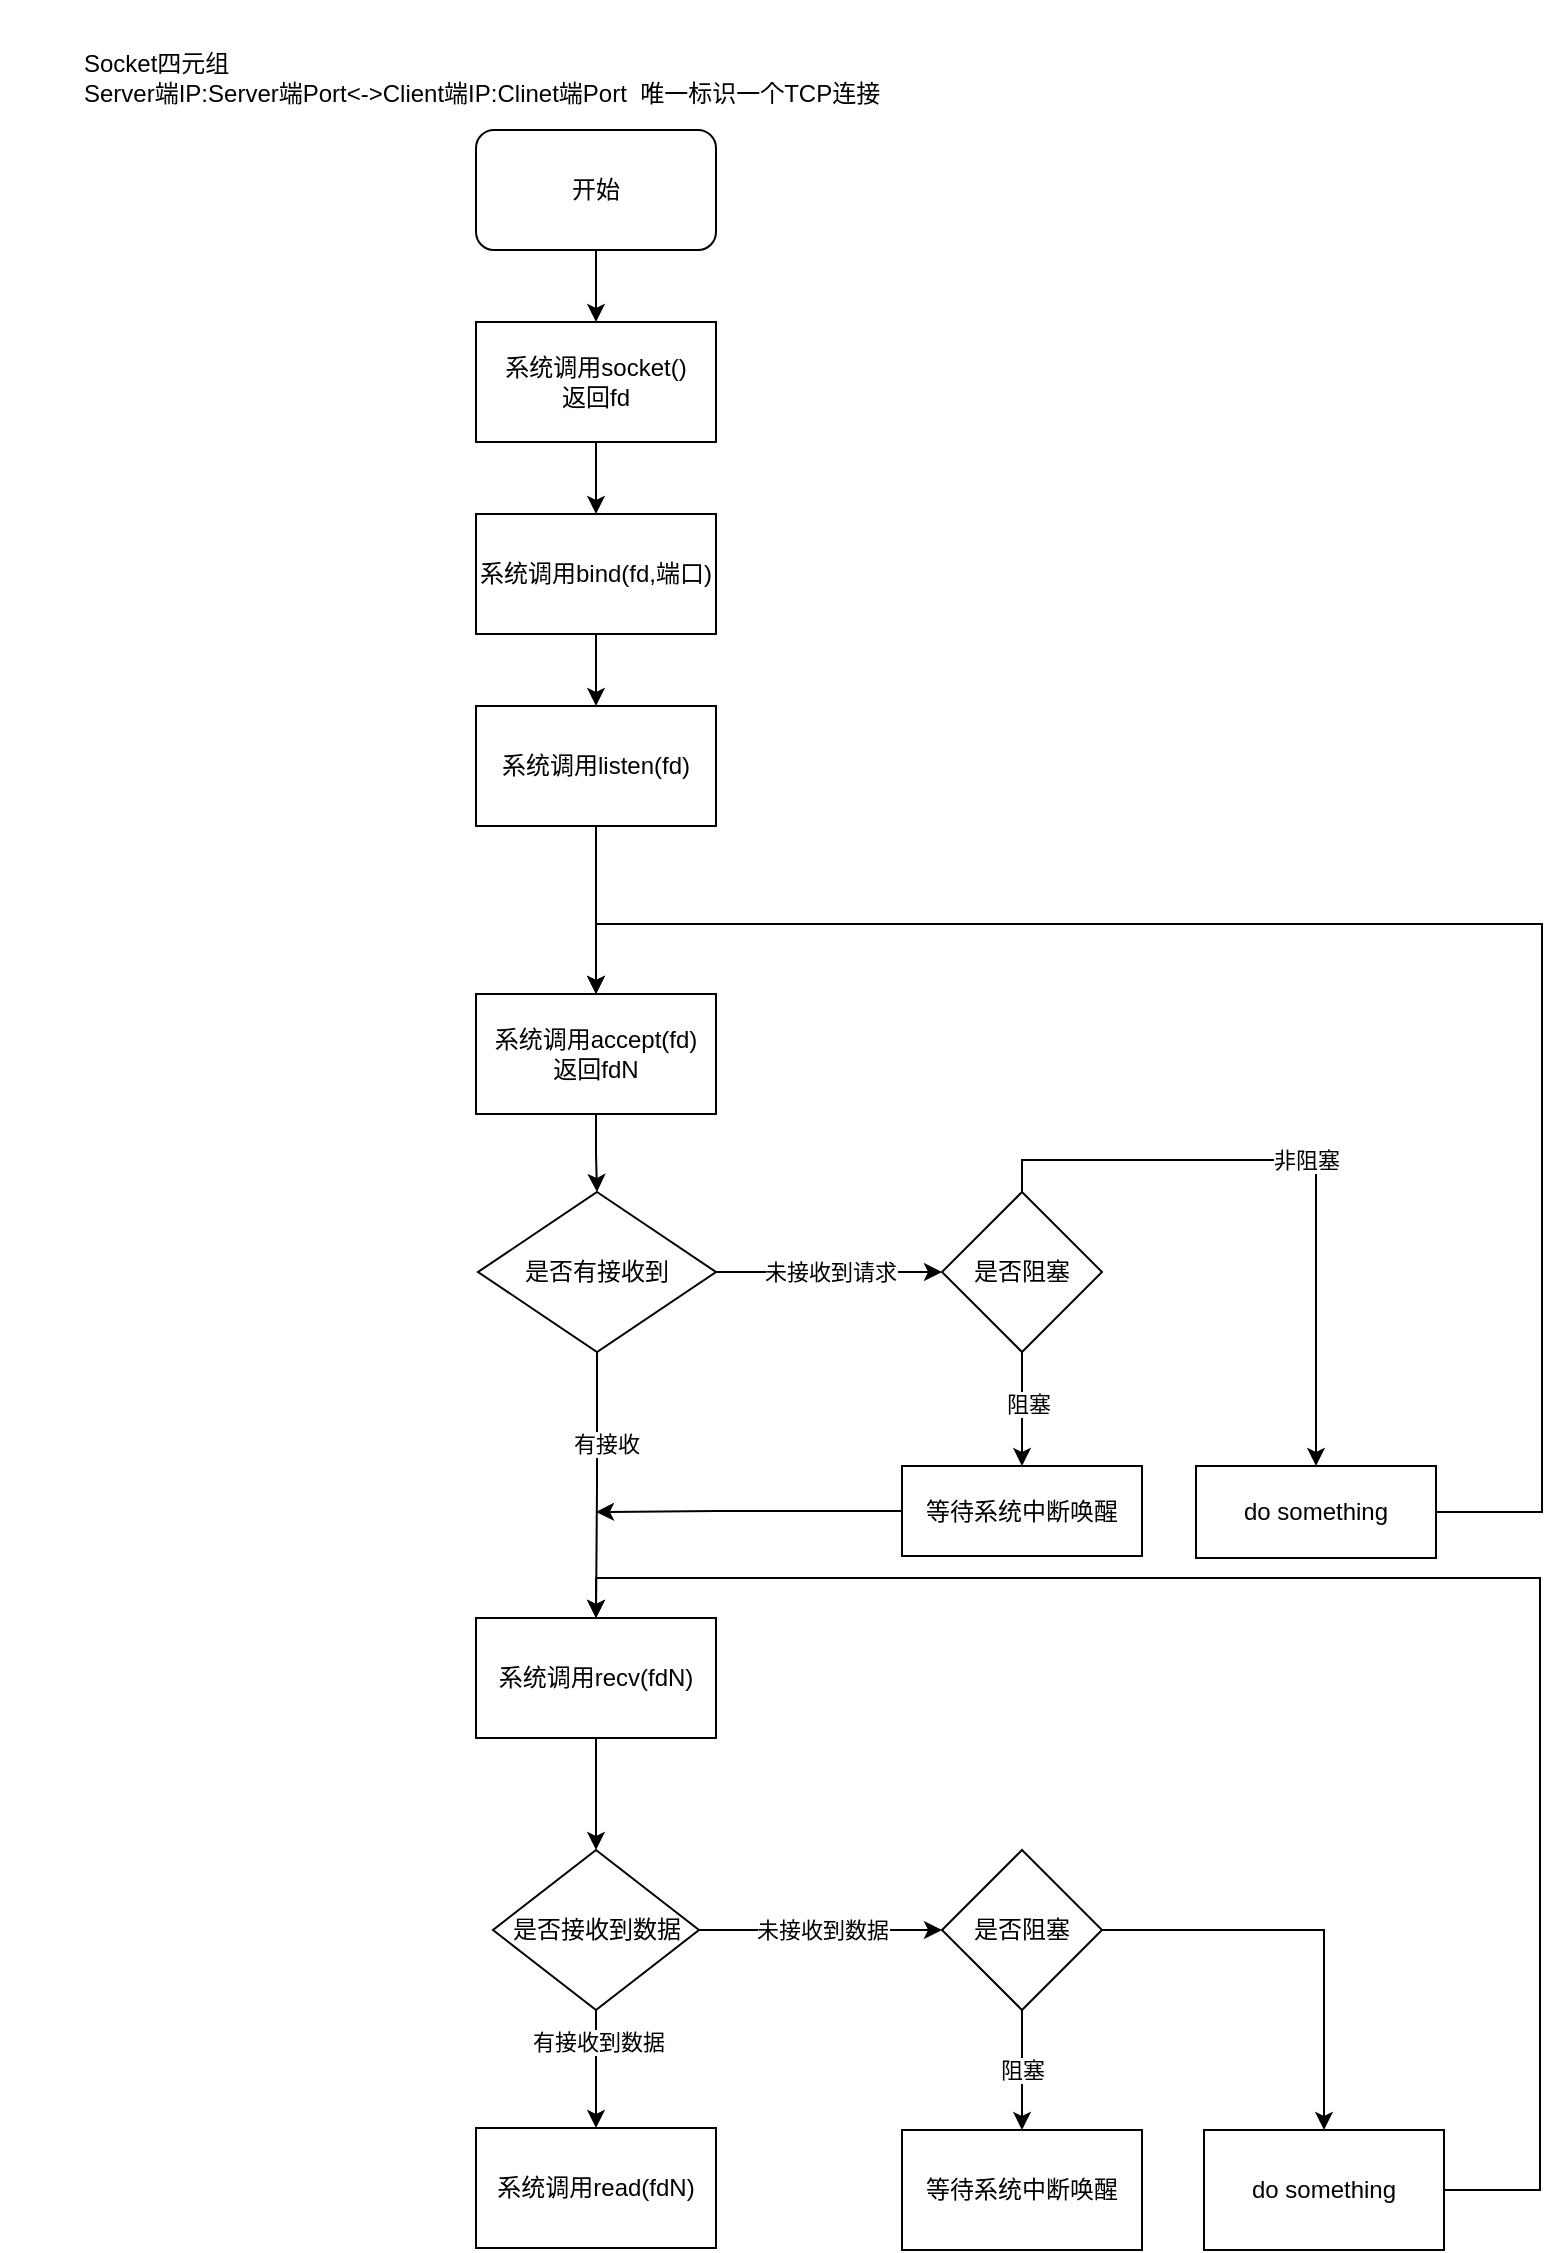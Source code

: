<mxfile version="14.8.0" type="github">
  <diagram id="FrQ8_CAFMjXcX87B2lNz" name="第 1 页">
    <mxGraphModel dx="1426" dy="794" grid="0" gridSize="10" guides="1" tooltips="1" connect="1" arrows="1" fold="1" page="1" pageScale="1" pageWidth="827" pageHeight="1169" math="0" shadow="0">
      <root>
        <mxCell id="0" />
        <mxCell id="1" parent="0" />
        <mxCell id="5oSFcBpaG2POD1FFRAmP-25" style="edgeStyle=orthogonalEdgeStyle;rounded=0;orthogonalLoop=1;jettySize=auto;html=1;" edge="1" parent="1" source="5oSFcBpaG2POD1FFRAmP-1" target="5oSFcBpaG2POD1FFRAmP-5">
          <mxGeometry relative="1" as="geometry" />
        </mxCell>
        <mxCell id="5oSFcBpaG2POD1FFRAmP-1" value="系统调用socket()&lt;br&gt;返回fd" style="rounded=0;whiteSpace=wrap;html=1;" vertex="1" parent="1">
          <mxGeometry x="244" y="206" width="120" height="60" as="geometry" />
        </mxCell>
        <mxCell id="5oSFcBpaG2POD1FFRAmP-2" value="&lt;blockquote style=&quot;margin: 0px 0px 0px 40px ; border: none ; padding: 0px&quot;&gt;Socket四元组&lt;/blockquote&gt;&lt;blockquote style=&quot;margin: 0px 0px 0px 40px ; border: none ; padding: 0px&quot;&gt;Server端IP:Server端Port&amp;lt;-&amp;gt;Client端IP:Clinet端Port&amp;nbsp; 唯一标识一个TCP连接&lt;/blockquote&gt;" style="text;html=1;strokeColor=none;fillColor=none;align=left;verticalAlign=middle;whiteSpace=wrap;rounded=0;" vertex="1" parent="1">
          <mxGeometry x="6" y="45" width="521" height="77" as="geometry" />
        </mxCell>
        <mxCell id="5oSFcBpaG2POD1FFRAmP-24" style="edgeStyle=orthogonalEdgeStyle;rounded=0;orthogonalLoop=1;jettySize=auto;html=1;entryX=0.5;entryY=0;entryDx=0;entryDy=0;" edge="1" parent="1" source="5oSFcBpaG2POD1FFRAmP-3" target="5oSFcBpaG2POD1FFRAmP-1">
          <mxGeometry relative="1" as="geometry" />
        </mxCell>
        <mxCell id="5oSFcBpaG2POD1FFRAmP-3" value="开始" style="rounded=1;whiteSpace=wrap;html=1;align=center;" vertex="1" parent="1">
          <mxGeometry x="244" y="110" width="120" height="60" as="geometry" />
        </mxCell>
        <mxCell id="5oSFcBpaG2POD1FFRAmP-26" style="edgeStyle=orthogonalEdgeStyle;rounded=0;orthogonalLoop=1;jettySize=auto;html=1;entryX=0.5;entryY=0;entryDx=0;entryDy=0;" edge="1" parent="1" source="5oSFcBpaG2POD1FFRAmP-5" target="5oSFcBpaG2POD1FFRAmP-6">
          <mxGeometry relative="1" as="geometry" />
        </mxCell>
        <mxCell id="5oSFcBpaG2POD1FFRAmP-5" value="系统调用bind(fd,端口)" style="rounded=0;whiteSpace=wrap;html=1;align=center;" vertex="1" parent="1">
          <mxGeometry x="244" y="302" width="120" height="60" as="geometry" />
        </mxCell>
        <mxCell id="5oSFcBpaG2POD1FFRAmP-27" style="edgeStyle=orthogonalEdgeStyle;rounded=0;orthogonalLoop=1;jettySize=auto;html=1;entryX=0.5;entryY=0;entryDx=0;entryDy=0;" edge="1" parent="1" source="5oSFcBpaG2POD1FFRAmP-6" target="5oSFcBpaG2POD1FFRAmP-7">
          <mxGeometry relative="1" as="geometry" />
        </mxCell>
        <mxCell id="5oSFcBpaG2POD1FFRAmP-6" value="系统调用listen(fd)" style="rounded=0;whiteSpace=wrap;html=1;align=center;" vertex="1" parent="1">
          <mxGeometry x="244" y="398" width="120" height="60" as="geometry" />
        </mxCell>
        <mxCell id="5oSFcBpaG2POD1FFRAmP-22" style="edgeStyle=orthogonalEdgeStyle;rounded=0;orthogonalLoop=1;jettySize=auto;html=1;entryX=0.5;entryY=0;entryDx=0;entryDy=0;" edge="1" parent="1" source="5oSFcBpaG2POD1FFRAmP-7" target="5oSFcBpaG2POD1FFRAmP-11">
          <mxGeometry relative="1" as="geometry" />
        </mxCell>
        <mxCell id="5oSFcBpaG2POD1FFRAmP-7" value="系统调用accept(fd)&lt;br&gt;返回fdN" style="rounded=0;whiteSpace=wrap;html=1;align=center;" vertex="1" parent="1">
          <mxGeometry x="244" y="542" width="120" height="60" as="geometry" />
        </mxCell>
        <mxCell id="5oSFcBpaG2POD1FFRAmP-29" style="edgeStyle=orthogonalEdgeStyle;rounded=0;orthogonalLoop=1;jettySize=auto;html=1;entryX=0.5;entryY=0;entryDx=0;entryDy=0;" edge="1" parent="1" source="5oSFcBpaG2POD1FFRAmP-9" target="5oSFcBpaG2POD1FFRAmP-28">
          <mxGeometry relative="1" as="geometry" />
        </mxCell>
        <mxCell id="5oSFcBpaG2POD1FFRAmP-9" value="系统调用recv(fdN)" style="rounded=0;whiteSpace=wrap;html=1;align=center;" vertex="1" parent="1">
          <mxGeometry x="244" y="854" width="120" height="60" as="geometry" />
        </mxCell>
        <mxCell id="5oSFcBpaG2POD1FFRAmP-10" value="系统调用read(fdN)" style="rounded=0;whiteSpace=wrap;html=1;align=center;" vertex="1" parent="1">
          <mxGeometry x="244" y="1109" width="120" height="60" as="geometry" />
        </mxCell>
        <mxCell id="5oSFcBpaG2POD1FFRAmP-12" style="edgeStyle=orthogonalEdgeStyle;rounded=0;orthogonalLoop=1;jettySize=auto;html=1;entryX=0.5;entryY=0;entryDx=0;entryDy=0;" edge="1" parent="1" source="5oSFcBpaG2POD1FFRAmP-11" target="5oSFcBpaG2POD1FFRAmP-9">
          <mxGeometry relative="1" as="geometry" />
        </mxCell>
        <mxCell id="5oSFcBpaG2POD1FFRAmP-13" value="有接收" style="edgeLabel;html=1;align=center;verticalAlign=middle;resizable=0;points=[];" vertex="1" connectable="0" parent="5oSFcBpaG2POD1FFRAmP-12">
          <mxGeometry x="-0.321" y="4" relative="1" as="geometry">
            <mxPoint as="offset" />
          </mxGeometry>
        </mxCell>
        <mxCell id="5oSFcBpaG2POD1FFRAmP-15" value="未接收到请求" style="edgeStyle=orthogonalEdgeStyle;rounded=0;orthogonalLoop=1;jettySize=auto;html=1;" edge="1" parent="1" source="5oSFcBpaG2POD1FFRAmP-11" target="5oSFcBpaG2POD1FFRAmP-14">
          <mxGeometry relative="1" as="geometry" />
        </mxCell>
        <mxCell id="5oSFcBpaG2POD1FFRAmP-11" value="是否有接收到" style="rhombus;whiteSpace=wrap;html=1;align=center;" vertex="1" parent="1">
          <mxGeometry x="245" y="641" width="119" height="80" as="geometry" />
        </mxCell>
        <mxCell id="5oSFcBpaG2POD1FFRAmP-17" style="edgeStyle=orthogonalEdgeStyle;rounded=0;orthogonalLoop=1;jettySize=auto;html=1;" edge="1" parent="1" source="5oSFcBpaG2POD1FFRAmP-14" target="5oSFcBpaG2POD1FFRAmP-16">
          <mxGeometry relative="1" as="geometry" />
        </mxCell>
        <mxCell id="5oSFcBpaG2POD1FFRAmP-18" value="阻塞" style="edgeLabel;html=1;align=center;verticalAlign=middle;resizable=0;points=[];" vertex="1" connectable="0" parent="5oSFcBpaG2POD1FFRAmP-17">
          <mxGeometry x="-0.088" y="3" relative="1" as="geometry">
            <mxPoint as="offset" />
          </mxGeometry>
        </mxCell>
        <mxCell id="5oSFcBpaG2POD1FFRAmP-19" value="非阻塞" style="edgeStyle=orthogonalEdgeStyle;rounded=0;orthogonalLoop=1;jettySize=auto;html=1;entryX=0.5;entryY=0;entryDx=0;entryDy=0;" edge="1" parent="1" source="5oSFcBpaG2POD1FFRAmP-14" target="5oSFcBpaG2POD1FFRAmP-20">
          <mxGeometry relative="1" as="geometry">
            <mxPoint x="307" y="639" as="targetPoint" />
            <Array as="points">
              <mxPoint x="517" y="625" />
              <mxPoint x="664" y="625" />
            </Array>
          </mxGeometry>
        </mxCell>
        <mxCell id="5oSFcBpaG2POD1FFRAmP-14" value="是否阻塞" style="rhombus;whiteSpace=wrap;html=1;align=center;" vertex="1" parent="1">
          <mxGeometry x="477" y="641" width="80" height="80" as="geometry" />
        </mxCell>
        <mxCell id="5oSFcBpaG2POD1FFRAmP-23" style="edgeStyle=orthogonalEdgeStyle;rounded=0;orthogonalLoop=1;jettySize=auto;html=1;" edge="1" parent="1" source="5oSFcBpaG2POD1FFRAmP-16">
          <mxGeometry relative="1" as="geometry">
            <mxPoint x="304" y="801" as="targetPoint" />
            <Array as="points">
              <mxPoint x="364" y="801" />
              <mxPoint x="364" y="801" />
            </Array>
          </mxGeometry>
        </mxCell>
        <mxCell id="5oSFcBpaG2POD1FFRAmP-16" value="等待系统中断唤醒" style="rounded=0;whiteSpace=wrap;html=1;align=center;" vertex="1" parent="1">
          <mxGeometry x="457" y="778" width="120" height="45" as="geometry" />
        </mxCell>
        <mxCell id="5oSFcBpaG2POD1FFRAmP-21" style="edgeStyle=orthogonalEdgeStyle;rounded=0;orthogonalLoop=1;jettySize=auto;html=1;entryX=0.5;entryY=0;entryDx=0;entryDy=0;" edge="1" parent="1" source="5oSFcBpaG2POD1FFRAmP-20" target="5oSFcBpaG2POD1FFRAmP-7">
          <mxGeometry relative="1" as="geometry">
            <Array as="points">
              <mxPoint x="777" y="801" />
              <mxPoint x="777" y="507" />
              <mxPoint x="304" y="507" />
            </Array>
          </mxGeometry>
        </mxCell>
        <mxCell id="5oSFcBpaG2POD1FFRAmP-20" value="do something" style="rounded=0;whiteSpace=wrap;html=1;align=center;" vertex="1" parent="1">
          <mxGeometry x="604" y="778" width="120" height="46" as="geometry" />
        </mxCell>
        <mxCell id="5oSFcBpaG2POD1FFRAmP-30" style="edgeStyle=orthogonalEdgeStyle;rounded=0;orthogonalLoop=1;jettySize=auto;html=1;entryX=0.5;entryY=0;entryDx=0;entryDy=0;" edge="1" parent="1" source="5oSFcBpaG2POD1FFRAmP-28" target="5oSFcBpaG2POD1FFRAmP-10">
          <mxGeometry relative="1" as="geometry" />
        </mxCell>
        <mxCell id="5oSFcBpaG2POD1FFRAmP-31" value="有接收到数据" style="edgeLabel;html=1;align=center;verticalAlign=middle;resizable=0;points=[];" vertex="1" connectable="0" parent="5oSFcBpaG2POD1FFRAmP-30">
          <mxGeometry x="-0.458" y="1" relative="1" as="geometry">
            <mxPoint as="offset" />
          </mxGeometry>
        </mxCell>
        <mxCell id="5oSFcBpaG2POD1FFRAmP-34" value="未接收到数据" style="edgeStyle=orthogonalEdgeStyle;rounded=0;orthogonalLoop=1;jettySize=auto;html=1;entryX=0;entryY=0.5;entryDx=0;entryDy=0;" edge="1" parent="1" source="5oSFcBpaG2POD1FFRAmP-28" target="5oSFcBpaG2POD1FFRAmP-33">
          <mxGeometry relative="1" as="geometry" />
        </mxCell>
        <mxCell id="5oSFcBpaG2POD1FFRAmP-28" value="是否接收到数据" style="rhombus;whiteSpace=wrap;html=1;align=center;" vertex="1" parent="1">
          <mxGeometry x="252.5" y="970" width="103" height="80" as="geometry" />
        </mxCell>
        <mxCell id="5oSFcBpaG2POD1FFRAmP-32" value="等待系统中断唤醒" style="rounded=0;whiteSpace=wrap;html=1;align=center;" vertex="1" parent="1">
          <mxGeometry x="457" y="1110" width="120" height="60" as="geometry" />
        </mxCell>
        <mxCell id="5oSFcBpaG2POD1FFRAmP-35" value="阻塞" style="edgeStyle=orthogonalEdgeStyle;rounded=0;orthogonalLoop=1;jettySize=auto;html=1;entryX=0.5;entryY=0;entryDx=0;entryDy=0;" edge="1" parent="1" source="5oSFcBpaG2POD1FFRAmP-33" target="5oSFcBpaG2POD1FFRAmP-32">
          <mxGeometry relative="1" as="geometry" />
        </mxCell>
        <mxCell id="5oSFcBpaG2POD1FFRAmP-37" style="edgeStyle=orthogonalEdgeStyle;rounded=0;orthogonalLoop=1;jettySize=auto;html=1;" edge="1" parent="1" source="5oSFcBpaG2POD1FFRAmP-33" target="5oSFcBpaG2POD1FFRAmP-36">
          <mxGeometry relative="1" as="geometry" />
        </mxCell>
        <mxCell id="5oSFcBpaG2POD1FFRAmP-33" value="是否阻塞" style="rhombus;whiteSpace=wrap;html=1;align=center;" vertex="1" parent="1">
          <mxGeometry x="477" y="970" width="80" height="80" as="geometry" />
        </mxCell>
        <mxCell id="5oSFcBpaG2POD1FFRAmP-38" style="edgeStyle=orthogonalEdgeStyle;rounded=0;orthogonalLoop=1;jettySize=auto;html=1;entryX=0.5;entryY=0;entryDx=0;entryDy=0;" edge="1" parent="1" source="5oSFcBpaG2POD1FFRAmP-36" target="5oSFcBpaG2POD1FFRAmP-9">
          <mxGeometry relative="1" as="geometry">
            <Array as="points">
              <mxPoint x="776" y="1140" />
              <mxPoint x="776" y="834" />
              <mxPoint x="304" y="834" />
            </Array>
          </mxGeometry>
        </mxCell>
        <mxCell id="5oSFcBpaG2POD1FFRAmP-36" value="do something" style="rounded=0;whiteSpace=wrap;html=1;align=center;" vertex="1" parent="1">
          <mxGeometry x="608" y="1110" width="120" height="60" as="geometry" />
        </mxCell>
      </root>
    </mxGraphModel>
  </diagram>
</mxfile>
